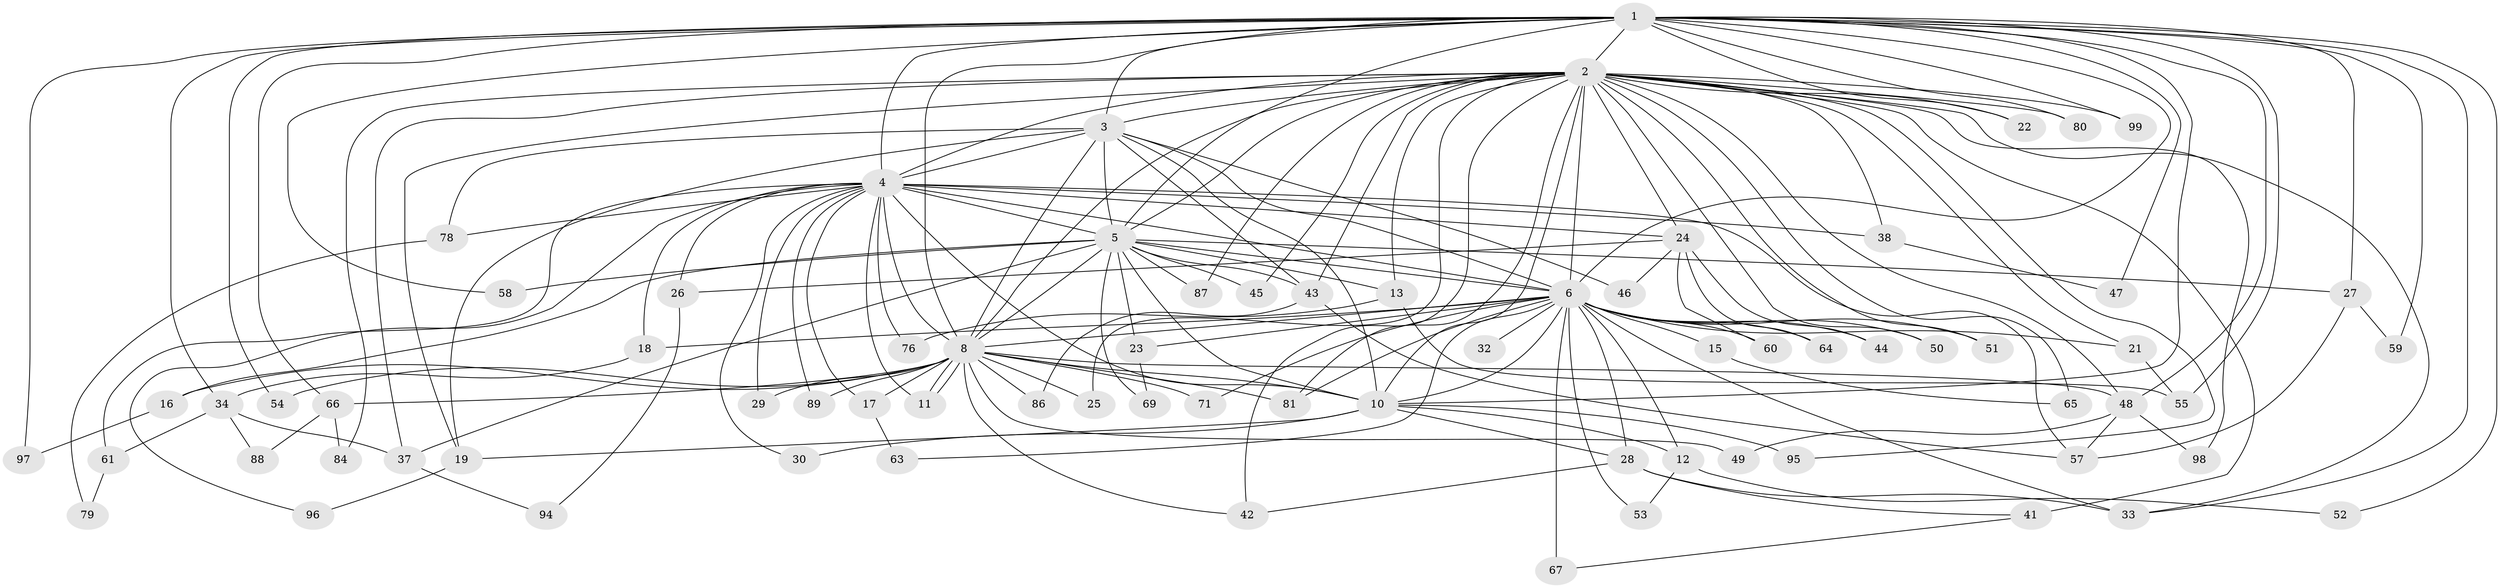 // original degree distribution, {26: 0.01, 37: 0.01, 14: 0.01, 27: 0.01, 19: 0.01, 16: 0.02, 24: 0.01, 22: 0.01, 12: 0.01, 3: 0.19, 4: 0.11, 2: 0.56, 8: 0.01, 5: 0.02, 6: 0.01}
// Generated by graph-tools (version 1.1) at 2025/11/02/21/25 10:11:08]
// undirected, 74 vertices, 170 edges
graph export_dot {
graph [start="1"]
  node [color=gray90,style=filled];
  1 [super="+20"];
  2 [super="+72"];
  3 [super="+77"];
  4 [super="+40"];
  5 [super="+14"];
  6 [super="+7"];
  8 [super="+9"];
  10 [super="+31"];
  11 [super="+36"];
  12;
  13;
  15;
  16;
  17;
  18 [super="+74"];
  19 [super="+93"];
  21;
  22;
  23;
  24 [super="+39"];
  25;
  26;
  27 [super="+62"];
  28 [super="+35"];
  29;
  30;
  32;
  33 [super="+82"];
  34 [super="+100"];
  37 [super="+75"];
  38;
  41 [super="+90"];
  42 [super="+92"];
  43 [super="+56"];
  44;
  45;
  46;
  47;
  48 [super="+91"];
  49;
  50;
  51;
  52;
  53;
  54;
  55 [super="+68"];
  57 [super="+70"];
  58;
  59;
  60;
  61;
  63;
  64;
  65;
  66 [super="+83"];
  67 [super="+73"];
  69;
  71;
  76;
  78;
  79;
  80;
  81 [super="+85"];
  84;
  86;
  87;
  88;
  89;
  94;
  95;
  96;
  97;
  98;
  99;
  1 -- 2;
  1 -- 3 [weight=2];
  1 -- 4;
  1 -- 5 [weight=2];
  1 -- 6 [weight=2];
  1 -- 8 [weight=2];
  1 -- 10;
  1 -- 22;
  1 -- 27;
  1 -- 33;
  1 -- 34;
  1 -- 47;
  1 -- 52;
  1 -- 54;
  1 -- 55;
  1 -- 58;
  1 -- 59;
  1 -- 66;
  1 -- 80;
  1 -- 97;
  1 -- 99;
  1 -- 48;
  2 -- 3;
  2 -- 4;
  2 -- 5;
  2 -- 6 [weight=2];
  2 -- 8 [weight=2];
  2 -- 10 [weight=2];
  2 -- 13;
  2 -- 19;
  2 -- 21;
  2 -- 22;
  2 -- 24 [weight=2];
  2 -- 25;
  2 -- 33;
  2 -- 37 [weight=2];
  2 -- 38;
  2 -- 41 [weight=2];
  2 -- 42;
  2 -- 43;
  2 -- 45;
  2 -- 48;
  2 -- 50;
  2 -- 51;
  2 -- 65;
  2 -- 80;
  2 -- 84;
  2 -- 87;
  2 -- 95;
  2 -- 98;
  2 -- 99;
  2 -- 81;
  3 -- 4;
  3 -- 5;
  3 -- 6 [weight=2];
  3 -- 8 [weight=2];
  3 -- 10;
  3 -- 43;
  3 -- 46;
  3 -- 78;
  3 -- 19;
  4 -- 5 [weight=2];
  4 -- 6 [weight=2];
  4 -- 8 [weight=2];
  4 -- 10 [weight=2];
  4 -- 17;
  4 -- 24;
  4 -- 26;
  4 -- 29;
  4 -- 30;
  4 -- 38;
  4 -- 57;
  4 -- 61;
  4 -- 76;
  4 -- 78;
  4 -- 89;
  4 -- 96;
  4 -- 18;
  4 -- 11;
  5 -- 6 [weight=2];
  5 -- 8 [weight=2];
  5 -- 10;
  5 -- 13;
  5 -- 16;
  5 -- 23;
  5 -- 27;
  5 -- 37;
  5 -- 58;
  5 -- 69;
  5 -- 87;
  5 -- 45;
  5 -- 43;
  6 -- 8 [weight=4];
  6 -- 10 [weight=2];
  6 -- 12;
  6 -- 15 [weight=2];
  6 -- 50;
  6 -- 51;
  6 -- 64;
  6 -- 67 [weight=2];
  6 -- 71;
  6 -- 81;
  6 -- 18;
  6 -- 21;
  6 -- 23;
  6 -- 28;
  6 -- 32;
  6 -- 44;
  6 -- 53;
  6 -- 60;
  6 -- 63;
  6 -- 33;
  8 -- 10 [weight=2];
  8 -- 11;
  8 -- 11;
  8 -- 17;
  8 -- 29;
  8 -- 42;
  8 -- 49;
  8 -- 54;
  8 -- 66 [weight=2];
  8 -- 71;
  8 -- 81;
  8 -- 86;
  8 -- 89;
  8 -- 16;
  8 -- 48;
  8 -- 25;
  10 -- 12;
  10 -- 19;
  10 -- 28;
  10 -- 30;
  10 -- 95;
  12 -- 52;
  12 -- 53;
  13 -- 76;
  13 -- 55;
  15 -- 65;
  16 -- 97;
  17 -- 63;
  18 -- 34;
  19 -- 96;
  21 -- 55;
  23 -- 69;
  24 -- 26;
  24 -- 44;
  24 -- 46;
  24 -- 60;
  24 -- 64;
  26 -- 94;
  27 -- 59;
  27 -- 57;
  28 -- 33;
  28 -- 41;
  28 -- 42;
  34 -- 61;
  34 -- 88;
  34 -- 37;
  37 -- 94;
  38 -- 47;
  41 -- 67;
  43 -- 86;
  43 -- 57;
  48 -- 49;
  48 -- 57;
  48 -- 98;
  61 -- 79;
  66 -- 84;
  66 -- 88;
  78 -- 79;
}
